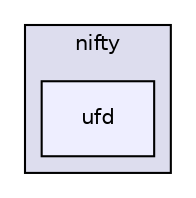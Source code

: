 digraph "/home/tbeier/src/nifty/include/nifty/ufd" {
  compound=true
  node [ fontsize="10", fontname="Helvetica"];
  edge [ labelfontsize="10", labelfontname="Helvetica"];
  subgraph clusterdir_7bdd7effb88beef2660912af17dcb9d6 {
    graph [ bgcolor="#ddddee", pencolor="black", label="nifty" fontname="Helvetica", fontsize="10", URL="dir_7bdd7effb88beef2660912af17dcb9d6.html"]
  dir_ec4bd4b708eedc2383b6d3c075e4238c [shape=box, label="ufd", style="filled", fillcolor="#eeeeff", pencolor="black", URL="dir_ec4bd4b708eedc2383b6d3c075e4238c.html"];
  }
}
